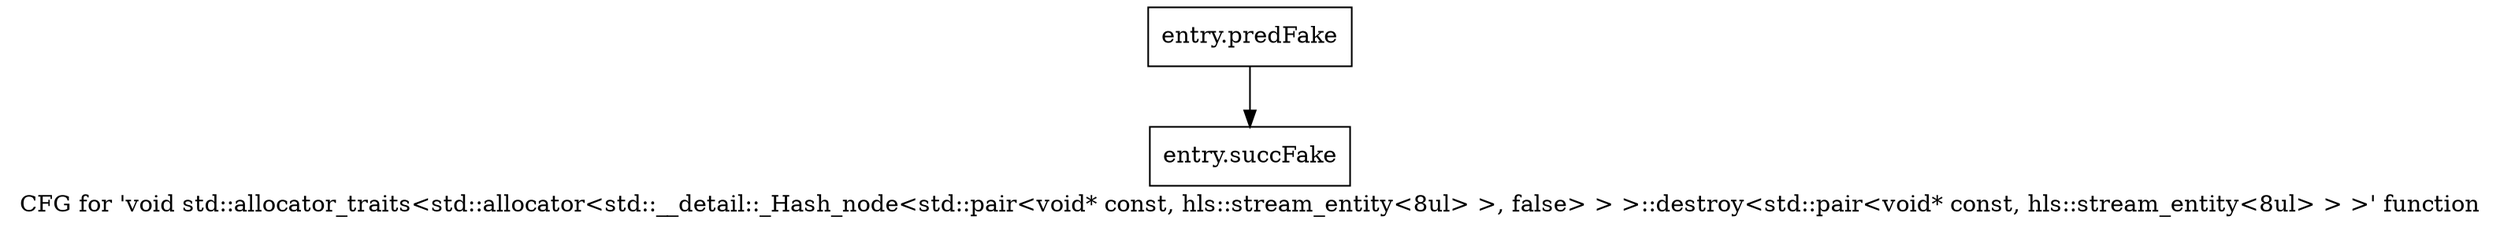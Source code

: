 digraph "CFG for 'void std::allocator_traits\<std::allocator\<std::__detail::_Hash_node\<std::pair\<void* const, hls::stream_entity\<8ul\> \>, false\> \> \>::destroy\<std::pair\<void* const, hls::stream_entity\<8ul\> \> \>' function" {
	label="CFG for 'void std::allocator_traits\<std::allocator\<std::__detail::_Hash_node\<std::pair\<void* const, hls::stream_entity\<8ul\> \>, false\> \> \>::destroy\<std::pair\<void* const, hls::stream_entity\<8ul\> \> \>' function";

	Node0x471c170 [shape=record,filename="",linenumber="",label="{entry.predFake}"];
	Node0x471c170 -> Node0x47a9f30[ callList="" memoryops="" filename="/tools/Xilinx/Vitis_HLS/2023.1/tps/lnx64/gcc-8.3.0/lib/gcc/x86_64-pc-linux-gnu/8.3.0/../../../../include/c++/8.3.0/bits/alloc_traits.h" execusionnum="0"];
	Node0x47a9f30 [shape=record,filename="/tools/Xilinx/Vitis_HLS/2023.1/tps/lnx64/gcc-8.3.0/lib/gcc/x86_64-pc-linux-gnu/8.3.0/../../../../include/c++/8.3.0/bits/alloc_traits.h",linenumber="487",label="{entry.succFake}"];
}
